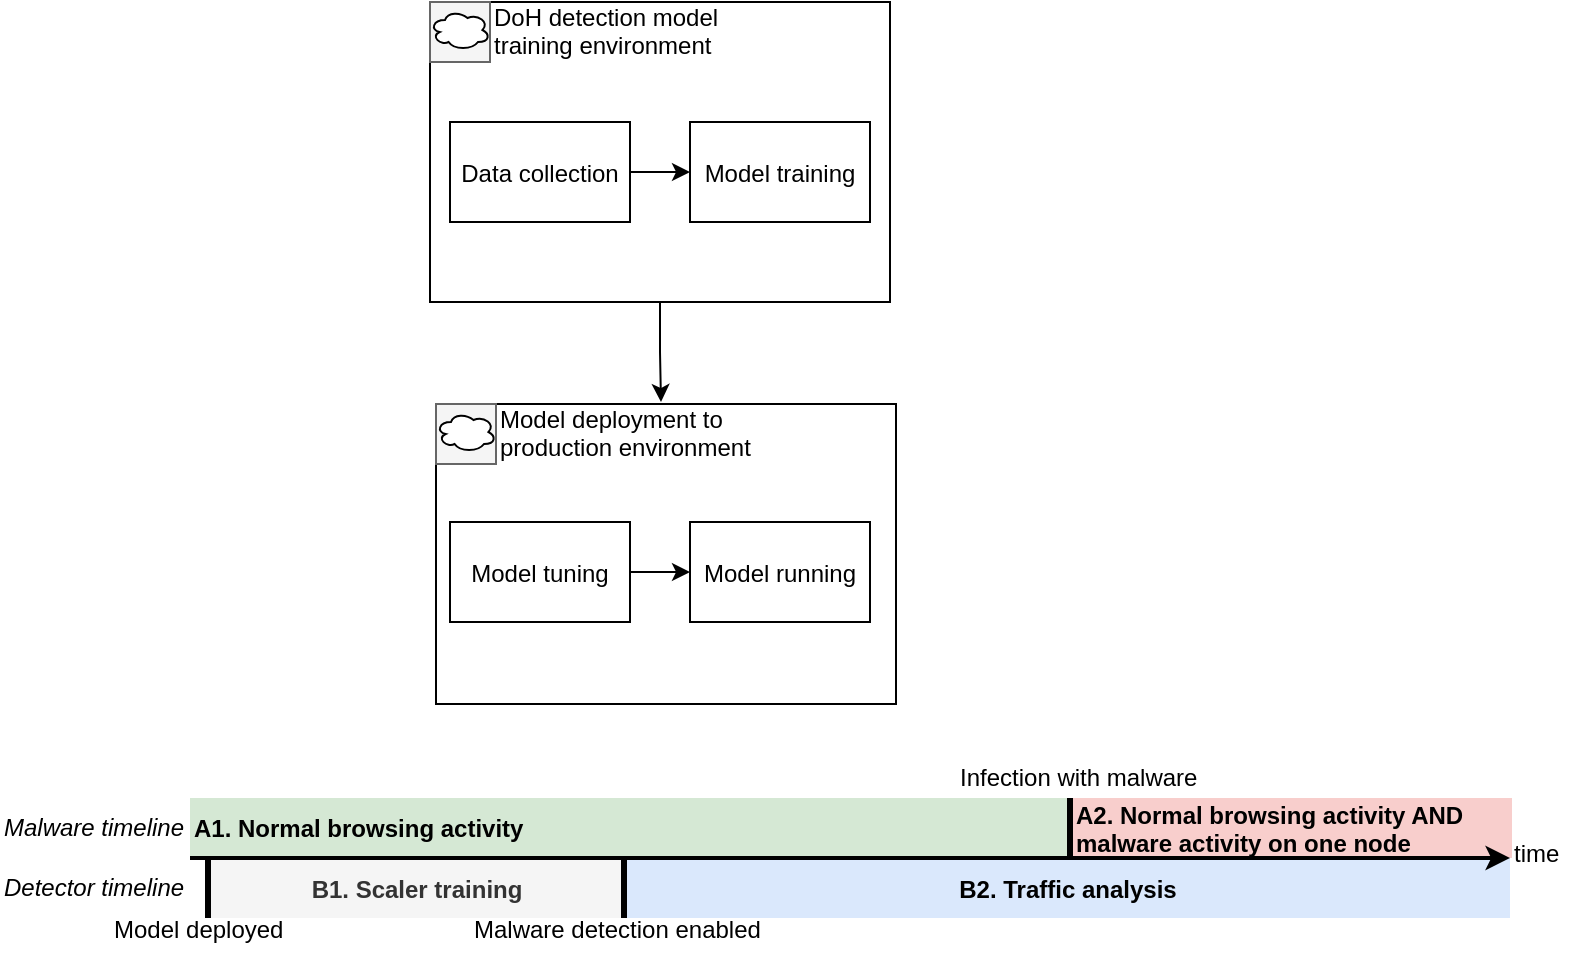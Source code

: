 <mxfile version="20.5.3" type="embed"><diagram id="jLwXgOiIhLEKHpEH9h6s" name="Page-1"><mxGraphModel dx="815" dy="551" grid="1" gridSize="10" guides="1" tooltips="1" connect="1" arrows="1" fold="1" page="1" pageScale="1" pageWidth="1100" pageHeight="850" background="#ffffff" math="0" shadow="0"><root><mxCell id="0"/><mxCell id="1" parent="0"/><mxCell id="81" value="B2. Traffic analysis" style="text;strokeColor=none;fillColor=#dae8fc;align=center;verticalAlign=middle;rounded=0;fontStyle=1" parent="1" vertex="1"><mxGeometry x="345" y="528" width="442" height="30" as="geometry"/></mxCell><mxCell id="64" value="B1. Scaler training" style="text;strokeColor=none;fillColor=#f5f5f5;align=center;verticalAlign=middle;rounded=0;fontStyle=1;fontColor=#333333;" parent="1" vertex="1"><mxGeometry x="137" y="528" width="207" height="30" as="geometry"/></mxCell><mxCell id="58" style="edgeStyle=orthogonalEdgeStyle;rounded=0;orthogonalLoop=1;jettySize=auto;entryX=0.75;entryY=0;entryDx=0;entryDy=0;" parent="1" source="44" target="54" edge="1"><mxGeometry relative="1" as="geometry"/></mxCell><mxCell id="44" value="" style="rounded=0;" parent="1" vertex="1"><mxGeometry x="247" y="100" width="230" height="150" as="geometry"/></mxCell><mxCell id="45" value="" style="rounded=0;fillColor=#f5f5f5;fontColor=#333333;strokeColor=#666666;" parent="1" vertex="1"><mxGeometry x="247" y="100" width="30" height="30" as="geometry"/></mxCell><mxCell id="46" value="" style="ellipse;shape=cloud;" parent="1" vertex="1"><mxGeometry x="247" y="104" width="30" height="20" as="geometry"/></mxCell><mxCell id="47" value="DoH detection model&#xA;training environment" style="text;strokeColor=none;fillColor=none;align=left;verticalAlign=middle;rounded=0;" parent="1" vertex="1"><mxGeometry x="277" y="99" width="110" height="30" as="geometry"/></mxCell><mxCell id="50" style="edgeStyle=orthogonalEdgeStyle;rounded=0;orthogonalLoop=1;jettySize=auto;entryX=0;entryY=0.5;entryDx=0;entryDy=0;" parent="1" source="48" target="49" edge="1"><mxGeometry relative="1" as="geometry"/></mxCell><mxCell id="48" value="Data collection" style="rounded=0;" parent="1" vertex="1"><mxGeometry x="257" y="160" width="90" height="50" as="geometry"/></mxCell><mxCell id="49" value="Model training" style="rounded=0;" parent="1" vertex="1"><mxGeometry x="377" y="160" width="90" height="50" as="geometry"/></mxCell><mxCell id="51" value="" style="rounded=0;" parent="1" vertex="1"><mxGeometry x="250" y="301" width="230" height="150" as="geometry"/></mxCell><mxCell id="52" value="" style="rounded=0;fillColor=#f5f5f5;fontColor=#333333;strokeColor=#666666;" parent="1" vertex="1"><mxGeometry x="250" y="301" width="30" height="30" as="geometry"/></mxCell><mxCell id="53" value="" style="ellipse;shape=cloud;" parent="1" vertex="1"><mxGeometry x="250" y="305" width="30" height="20" as="geometry"/></mxCell><mxCell id="54" value="Model deployment to&#xA;production environment" style="text;strokeColor=none;fillColor=none;align=left;verticalAlign=middle;rounded=0;" parent="1" vertex="1"><mxGeometry x="280" y="300" width="110" height="30" as="geometry"/></mxCell><mxCell id="61" style="edgeStyle=orthogonalEdgeStyle;rounded=0;orthogonalLoop=1;jettySize=auto;entryX=0;entryY=0.5;entryDx=0;entryDy=0;" parent="1" source="59" target="60" edge="1"><mxGeometry relative="1" as="geometry"/></mxCell><mxCell id="59" value="Model tuning" style="rounded=0;" parent="1" vertex="1"><mxGeometry x="257" y="360" width="90" height="50" as="geometry"/></mxCell><mxCell id="60" value="Model running" style="rounded=0;" parent="1" vertex="1"><mxGeometry x="377" y="360" width="90" height="50" as="geometry"/></mxCell><mxCell id="63" value="" style="endArrow=none;rounded=0;strokeWidth=3;fontStyle=1" parent="1" edge="1"><mxGeometry width="50" height="50" relative="1" as="geometry"><mxPoint x="136" y="558" as="sourcePoint"/><mxPoint x="136" y="528" as="targetPoint"/></mxGeometry></mxCell><mxCell id="65" value="Model deployed" style="text;strokeColor=none;fillColor=none;align=left;verticalAlign=middle;rounded=0;" parent="1" vertex="1"><mxGeometry x="87" y="548" width="117" height="30" as="geometry"/></mxCell><mxCell id="76" value="" style="endArrow=none;rounded=0;strokeWidth=3;fontStyle=1" parent="1" edge="1"><mxGeometry width="50" height="50" relative="1" as="geometry"><mxPoint x="344" y="558" as="sourcePoint"/><mxPoint x="344" y="528" as="targetPoint"/></mxGeometry></mxCell><mxCell id="78" value="Malware detection enabled" style="text;strokeColor=none;fillColor=none;align=left;verticalAlign=middle;rounded=0;" parent="1" vertex="1"><mxGeometry x="267" y="548" width="190" height="30" as="geometry"/></mxCell><mxCell id="85" value="Infection with malware" style="text;strokeColor=none;fillColor=none;align=left;verticalAlign=middle;rounded=0;" parent="1" vertex="1"><mxGeometry x="510" y="472" width="140" height="30" as="geometry"/></mxCell><mxCell id="92" value="A1. Normal browsing activity" style="text;strokeColor=none;fillColor=#d5e8d4;align=left;verticalAlign=middle;rounded=0;strokeWidth=3;fontStyle=1" parent="1" vertex="1"><mxGeometry x="127" y="498" width="439" height="29" as="geometry"/></mxCell><mxCell id="91" value="A2. Normal browsing activity AND&#xA;malware activity on one node" style="text;strokeColor=none;fillColor=#f8cecc;align=left;verticalAlign=middle;rounded=0;fontStyle=1" parent="1" vertex="1"><mxGeometry x="568" y="498" width="220" height="30" as="geometry"/></mxCell><mxCell id="77" value="" style="endArrow=none;rounded=0;strokeWidth=3;" parent="1" edge="1"><mxGeometry width="50" height="50" relative="1" as="geometry"><mxPoint x="567.0" y="528" as="sourcePoint"/><mxPoint x="567.0" y="498" as="targetPoint"/></mxGeometry></mxCell><mxCell id="62" value="" style="endArrow=classic;rounded=0;strokeWidth=2;" parent="1" edge="1"><mxGeometry width="50" height="50" relative="1" as="geometry"><mxPoint x="127" y="528" as="sourcePoint"/><mxPoint x="787" y="528" as="targetPoint"/></mxGeometry></mxCell><mxCell id="96" value="Detector timeline" style="text;strokeColor=none;fillColor=none;align=left;verticalAlign=middle;rounded=0;fontStyle=2" parent="1" vertex="1"><mxGeometry x="32" y="527" width="117" height="30" as="geometry"/></mxCell><mxCell id="97" value="Malware timeline" style="text;strokeColor=none;fillColor=none;align=left;verticalAlign=middle;rounded=0;fontStyle=2" parent="1" vertex="1"><mxGeometry x="32" y="497" width="117" height="30" as="geometry"/></mxCell><mxCell id="98" value="time" style="text;strokeColor=none;fillColor=none;align=left;verticalAlign=middle;rounded=0;" parent="1" vertex="1"><mxGeometry x="787" y="510" width="32" height="30" as="geometry"/></mxCell></root></mxGraphModel></diagram></mxfile>